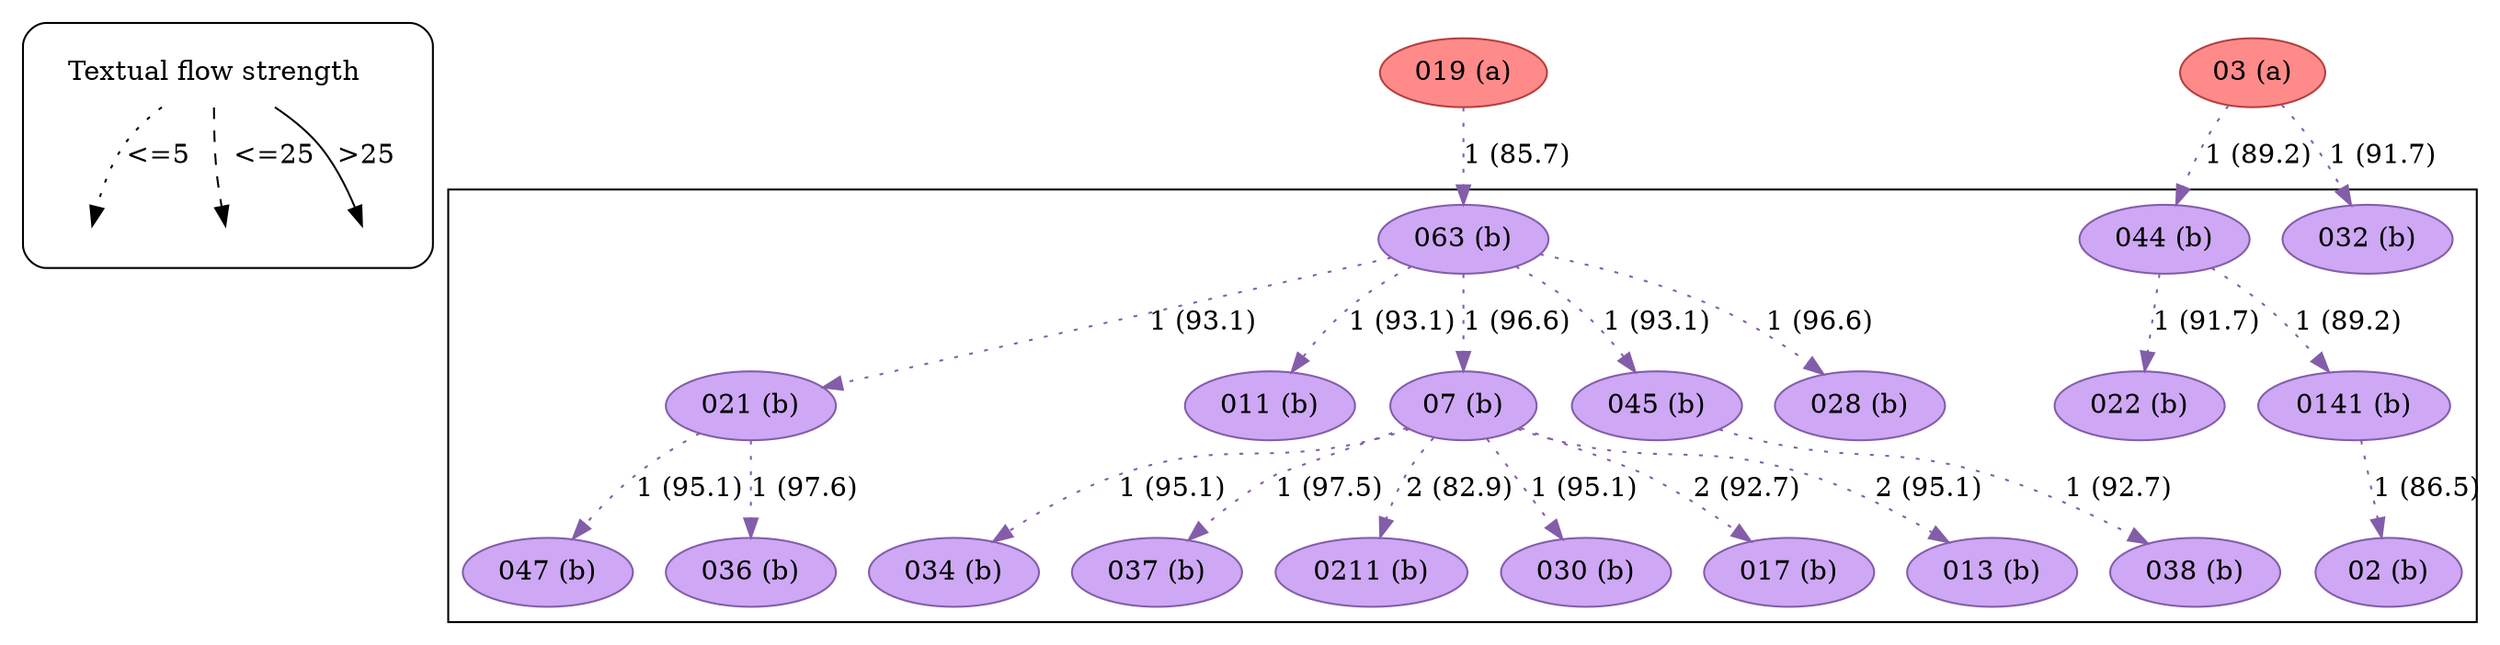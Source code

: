 strict digraph  {
	node [label="\N"];
	subgraph cluster_legend {
		graph [style=rounded];
		leg_s		 [label="Textual flow strength",
			shape=plaintext];
		leg_e1		 [fixedsize=True,
			height=0.2,
			label="",
			style=invis];
		leg_s -> leg_e1		 [label="<=5  ",
			style=dotted];
		leg_e2		 [fixedsize=True,
			height=0.2,
			label="",
			style=invis];
		leg_s -> leg_e2		 [label="  <=25",
			style=dashed];
		leg_e3		 [fixedsize=True,
			height=0.2,
			label="",
			style=invis];
		leg_s -> leg_e3		 [label=">25",
			style=solid];
	}
	subgraph cluster_reading {
		021		 [color="#835da9",
			fillcolor="#CEA8F4",
			label="021 (b)",
			style=filled];
		036		 [color="#835da9",
			fillcolor="#CEA8F4",
			label="036 (b)",
			style=filled];
		021 -> 036		 [color="#835da9",
			label="1 (97.6)",
			style=dotted];
		047		 [color="#835da9",
			fillcolor="#CEA8F4",
			label="047 (b)",
			style=filled];
		021 -> 047		 [color="#835da9",
			label="1 (95.1)",
			style=dotted];
		063		 [color="#835da9",
			fillcolor="#CEA8F4",
			label="063 (b)",
			style=filled];
		063 -> 021		 [color="#835da9",
			label="1 (93.1)",
			style=dotted];
		011		 [color="#835da9",
			fillcolor="#CEA8F4",
			label="011 (b)",
			style=filled];
		063 -> 011		 [color="#835da9",
			label="1 (93.1)",
			style=dotted];
		07		 [color="#835da9",
			fillcolor="#CEA8F4",
			label="07 (b)",
			style=filled];
		063 -> 07		 [color="#835da9",
			label="1 (96.6)",
			style=dotted];
		045		 [color="#835da9",
			fillcolor="#CEA8F4",
			label="045 (b)",
			style=filled];
		063 -> 045		 [color="#835da9",
			label="1 (93.1)",
			style=dotted];
		028		 [color="#835da9",
			fillcolor="#CEA8F4",
			label="028 (b)",
			style=filled];
		063 -> 028		 [color="#835da9",
			label="1 (96.6)",
			style=dotted];
		030		 [color="#835da9",
			fillcolor="#CEA8F4",
			label="030 (b)",
			style=filled];
		07 -> 030		 [color="#835da9",
			label="1 (95.1)",
			style=dotted];
		017		 [color="#835da9",
			fillcolor="#CEA8F4",
			label="017 (b)",
			style=filled];
		07 -> 017		 [color="#835da9",
			label="2 (92.7)",
			style=dotted];
		013		 [color="#835da9",
			fillcolor="#CEA8F4",
			label="013 (b)",
			style=filled];
		07 -> 013		 [color="#835da9",
			label="2 (95.1)",
			style=dotted];
		034		 [color="#835da9",
			fillcolor="#CEA8F4",
			label="034 (b)",
			style=filled];
		07 -> 034		 [color="#835da9",
			label="1 (95.1)",
			style=dotted];
		037		 [color="#835da9",
			fillcolor="#CEA8F4",
			label="037 (b)",
			style=filled];
		07 -> 037		 [color="#835da9",
			label="1 (97.5)",
			style=dotted];
		0211		 [color="#835da9",
			fillcolor="#CEA8F4",
			label="0211 (b)",
			style=filled];
		07 -> 0211		 [color="#835da9",
			label="2 (82.9)",
			style=dotted];
		044		 [color="#835da9",
			fillcolor="#CEA8F4",
			label="044 (b)",
			style=filled];
		0141		 [color="#835da9",
			fillcolor="#CEA8F4",
			label="0141 (b)",
			style=filled];
		044 -> 0141		 [color="#835da9",
			label="1 (89.2)",
			style=dotted];
		022		 [color="#835da9",
			fillcolor="#CEA8F4",
			label="022 (b)",
			style=filled];
		044 -> 022		 [color="#835da9",
			label="1 (91.7)",
			style=dotted];
		02		 [color="#835da9",
			fillcolor="#CEA8F4",
			label="02 (b)",
			style=filled];
		0141 -> 02		 [color="#835da9",
			label="1 (86.5)",
			style=dotted];
		038		 [color="#835da9",
			fillcolor="#CEA8F4",
			label="038 (b)",
			style=filled];
		045 -> 038		 [color="#835da9",
			label="1 (92.7)",
			style=dotted];
		032		 [color="#835da9",
			fillcolor="#CEA8F4",
			label="032 (b)",
			style=filled];
	}
	019	 [color="#b43f3f",
		fillcolor="#FF8A8A",
		label="019 (a)",
		style=filled];
	019 -> 063	 [color="#835da9",
		label="1 (85.7)",
		style=dotted];
	03	 [color="#b43f3f",
		fillcolor="#FF8A8A",
		label="03 (a)",
		style=filled];
	03 -> 044	 [color="#835da9",
		label="1 (89.2)",
		style=dotted];
	03 -> 032	 [color="#835da9",
		label="1 (91.7)",
		style=dotted];
}
